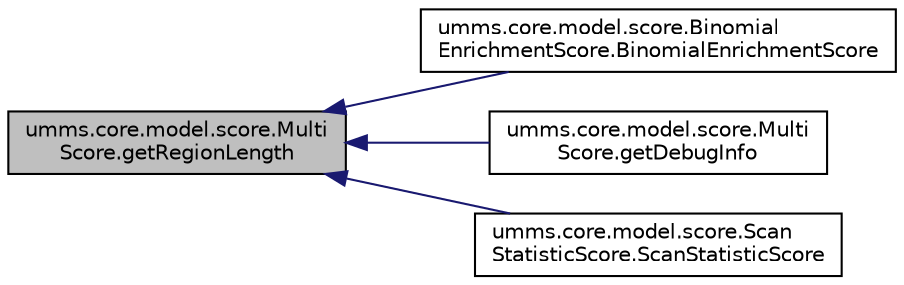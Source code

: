 digraph "umms.core.model.score.MultiScore.getRegionLength"
{
  edge [fontname="Helvetica",fontsize="10",labelfontname="Helvetica",labelfontsize="10"];
  node [fontname="Helvetica",fontsize="10",shape=record];
  rankdir="LR";
  Node1 [label="umms.core.model.score.Multi\lScore.getRegionLength",height=0.2,width=0.4,color="black", fillcolor="grey75", style="filled" fontcolor="black"];
  Node1 -> Node2 [dir="back",color="midnightblue",fontsize="10",style="solid"];
  Node2 [label="umms.core.model.score.Binomial\lEnrichmentScore.BinomialEnrichmentScore",height=0.2,width=0.4,color="black", fillcolor="white", style="filled",URL="$classumms_1_1core_1_1model_1_1score_1_1_binomial_enrichment_score.html#abb10ce56c91325d65c9de3179c5d896c"];
  Node1 -> Node3 [dir="back",color="midnightblue",fontsize="10",style="solid"];
  Node3 [label="umms.core.model.score.Multi\lScore.getDebugInfo",height=0.2,width=0.4,color="black", fillcolor="white", style="filled",URL="$classumms_1_1core_1_1model_1_1score_1_1_multi_score.html#a14cdd68e8c1bc594f39badfc1c1bcde5"];
  Node1 -> Node4 [dir="back",color="midnightblue",fontsize="10",style="solid"];
  Node4 [label="umms.core.model.score.Scan\lStatisticScore.ScanStatisticScore",height=0.2,width=0.4,color="black", fillcolor="white", style="filled",URL="$classumms_1_1core_1_1model_1_1score_1_1_scan_statistic_score.html#a2395419532a1aad94301d88ec0f98122"];
}
